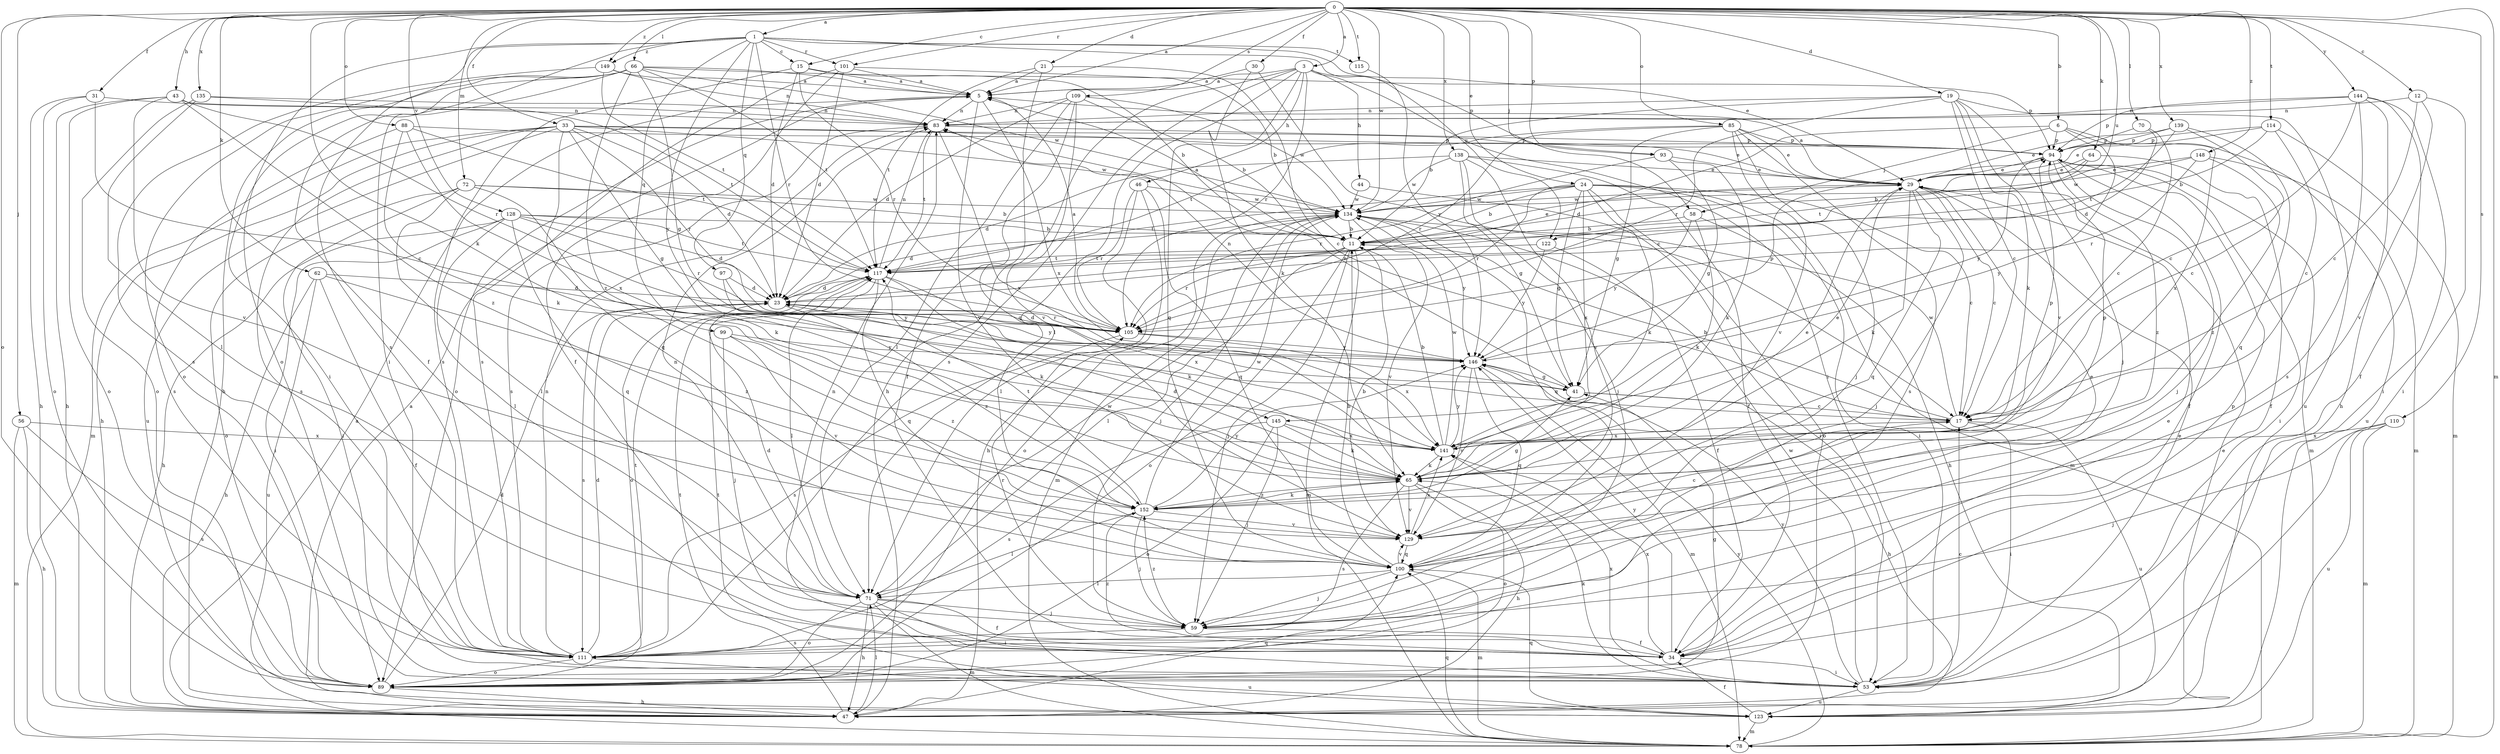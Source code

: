 strict digraph  {
0;
1;
3;
5;
6;
11;
12;
15;
17;
19;
21;
23;
24;
29;
30;
31;
33;
34;
41;
43;
44;
46;
47;
53;
56;
58;
59;
62;
64;
65;
66;
70;
71;
72;
78;
83;
85;
88;
89;
93;
94;
97;
99;
100;
101;
105;
109;
110;
111;
114;
115;
117;
122;
123;
128;
129;
134;
135;
138;
139;
141;
144;
145;
146;
148;
149;
152;
0 -> 1  [label=a];
0 -> 3  [label=a];
0 -> 5  [label=a];
0 -> 6  [label=b];
0 -> 12  [label=c];
0 -> 15  [label=c];
0 -> 19  [label=d];
0 -> 21  [label=d];
0 -> 24  [label=e];
0 -> 30  [label=f];
0 -> 31  [label=f];
0 -> 33  [label=f];
0 -> 43  [label=h];
0 -> 56  [label=j];
0 -> 58  [label=j];
0 -> 62  [label=k];
0 -> 64  [label=k];
0 -> 65  [label=k];
0 -> 66  [label=l];
0 -> 70  [label=l];
0 -> 72  [label=m];
0 -> 78  [label=m];
0 -> 85  [label=o];
0 -> 88  [label=o];
0 -> 89  [label=o];
0 -> 93  [label=p];
0 -> 101  [label=r];
0 -> 109  [label=s];
0 -> 110  [label=s];
0 -> 114  [label=t];
0 -> 115  [label=t];
0 -> 122  [label=u];
0 -> 128  [label=v];
0 -> 134  [label=w];
0 -> 135  [label=x];
0 -> 138  [label=x];
0 -> 139  [label=x];
0 -> 144  [label=y];
0 -> 148  [label=z];
0 -> 149  [label=z];
1 -> 15  [label=c];
1 -> 29  [label=e];
1 -> 53  [label=i];
1 -> 89  [label=o];
1 -> 97  [label=q];
1 -> 99  [label=q];
1 -> 101  [label=r];
1 -> 105  [label=r];
1 -> 111  [label=s];
1 -> 115  [label=t];
1 -> 122  [label=u];
1 -> 145  [label=y];
1 -> 149  [label=z];
3 -> 5  [label=a];
3 -> 44  [label=h];
3 -> 46  [label=h];
3 -> 47  [label=h];
3 -> 53  [label=i];
3 -> 71  [label=l];
3 -> 93  [label=p];
3 -> 100  [label=q];
3 -> 105  [label=r];
3 -> 111  [label=s];
5 -> 83  [label=n];
5 -> 89  [label=o];
5 -> 129  [label=v];
5 -> 141  [label=x];
6 -> 23  [label=d];
6 -> 58  [label=j];
6 -> 94  [label=p];
6 -> 123  [label=u];
6 -> 141  [label=x];
6 -> 145  [label=y];
11 -> 5  [label=a];
11 -> 29  [label=e];
11 -> 59  [label=j];
11 -> 71  [label=l];
11 -> 78  [label=m];
11 -> 89  [label=o];
11 -> 105  [label=r];
11 -> 117  [label=t];
12 -> 17  [label=c];
12 -> 53  [label=i];
12 -> 83  [label=n];
12 -> 129  [label=v];
15 -> 5  [label=a];
15 -> 11  [label=b];
15 -> 23  [label=d];
15 -> 105  [label=r];
15 -> 111  [label=s];
17 -> 11  [label=b];
17 -> 53  [label=i];
17 -> 123  [label=u];
17 -> 134  [label=w];
17 -> 141  [label=x];
19 -> 11  [label=b];
19 -> 17  [label=c];
19 -> 59  [label=j];
19 -> 65  [label=k];
19 -> 83  [label=n];
19 -> 105  [label=r];
19 -> 123  [label=u];
19 -> 129  [label=v];
21 -> 5  [label=a];
21 -> 17  [label=c];
21 -> 100  [label=q];
21 -> 117  [label=t];
23 -> 105  [label=r];
23 -> 111  [label=s];
23 -> 146  [label=y];
23 -> 152  [label=z];
24 -> 11  [label=b];
24 -> 17  [label=c];
24 -> 41  [label=g];
24 -> 53  [label=i];
24 -> 65  [label=k];
24 -> 78  [label=m];
24 -> 89  [label=o];
24 -> 105  [label=r];
24 -> 117  [label=t];
24 -> 134  [label=w];
24 -> 141  [label=x];
29 -> 5  [label=a];
29 -> 17  [label=c];
29 -> 59  [label=j];
29 -> 65  [label=k];
29 -> 100  [label=q];
29 -> 134  [label=w];
30 -> 5  [label=a];
30 -> 17  [label=c];
30 -> 65  [label=k];
31 -> 17  [label=c];
31 -> 47  [label=h];
31 -> 83  [label=n];
31 -> 89  [label=o];
33 -> 23  [label=d];
33 -> 29  [label=e];
33 -> 41  [label=g];
33 -> 47  [label=h];
33 -> 78  [label=m];
33 -> 94  [label=p];
33 -> 100  [label=q];
33 -> 105  [label=r];
33 -> 111  [label=s];
33 -> 123  [label=u];
33 -> 134  [label=w];
34 -> 29  [label=e];
34 -> 53  [label=i];
34 -> 83  [label=n];
34 -> 94  [label=p];
34 -> 141  [label=x];
34 -> 146  [label=y];
34 -> 152  [label=z];
41 -> 17  [label=c];
41 -> 47  [label=h];
41 -> 83  [label=n];
43 -> 47  [label=h];
43 -> 83  [label=n];
43 -> 89  [label=o];
43 -> 105  [label=r];
43 -> 129  [label=v];
43 -> 152  [label=z];
44 -> 53  [label=i];
44 -> 134  [label=w];
46 -> 47  [label=h];
46 -> 71  [label=l];
46 -> 100  [label=q];
46 -> 105  [label=r];
46 -> 134  [label=w];
47 -> 5  [label=a];
47 -> 71  [label=l];
47 -> 100  [label=q];
47 -> 117  [label=t];
53 -> 17  [label=c];
53 -> 29  [label=e];
53 -> 65  [label=k];
53 -> 123  [label=u];
53 -> 134  [label=w];
53 -> 141  [label=x];
53 -> 146  [label=y];
56 -> 47  [label=h];
56 -> 78  [label=m];
56 -> 111  [label=s];
56 -> 141  [label=x];
58 -> 11  [label=b];
58 -> 47  [label=h];
58 -> 65  [label=k];
58 -> 146  [label=y];
59 -> 34  [label=f];
59 -> 105  [label=r];
59 -> 111  [label=s];
59 -> 152  [label=z];
62 -> 23  [label=d];
62 -> 34  [label=f];
62 -> 47  [label=h];
62 -> 123  [label=u];
62 -> 152  [label=z];
64 -> 11  [label=b];
64 -> 29  [label=e];
64 -> 34  [label=f];
64 -> 117  [label=t];
65 -> 23  [label=d];
65 -> 29  [label=e];
65 -> 47  [label=h];
65 -> 89  [label=o];
65 -> 94  [label=p];
65 -> 111  [label=s];
65 -> 129  [label=v];
65 -> 152  [label=z];
66 -> 5  [label=a];
66 -> 34  [label=f];
66 -> 41  [label=g];
66 -> 47  [label=h];
66 -> 53  [label=i];
66 -> 89  [label=o];
66 -> 94  [label=p];
66 -> 117  [label=t];
66 -> 134  [label=w];
66 -> 152  [label=z];
70 -> 17  [label=c];
70 -> 23  [label=d];
70 -> 94  [label=p];
71 -> 23  [label=d];
71 -> 34  [label=f];
71 -> 47  [label=h];
71 -> 53  [label=i];
71 -> 59  [label=j];
71 -> 78  [label=m];
71 -> 83  [label=n];
71 -> 89  [label=o];
71 -> 134  [label=w];
72 -> 11  [label=b];
72 -> 53  [label=i];
72 -> 65  [label=k];
72 -> 71  [label=l];
72 -> 89  [label=o];
72 -> 134  [label=w];
78 -> 5  [label=a];
78 -> 100  [label=q];
78 -> 146  [label=y];
83 -> 94  [label=p];
83 -> 111  [label=s];
83 -> 117  [label=t];
83 -> 141  [label=x];
85 -> 29  [label=e];
85 -> 41  [label=g];
85 -> 59  [label=j];
85 -> 94  [label=p];
85 -> 105  [label=r];
85 -> 111  [label=s];
85 -> 117  [label=t];
85 -> 129  [label=v];
88 -> 65  [label=k];
88 -> 94  [label=p];
88 -> 111  [label=s];
88 -> 117  [label=t];
88 -> 141  [label=x];
89 -> 23  [label=d];
89 -> 41  [label=g];
89 -> 47  [label=h];
93 -> 29  [label=e];
93 -> 41  [label=g];
93 -> 65  [label=k];
93 -> 105  [label=r];
94 -> 29  [label=e];
94 -> 34  [label=f];
94 -> 53  [label=i];
94 -> 59  [label=j];
94 -> 78  [label=m];
94 -> 146  [label=y];
94 -> 152  [label=z];
97 -> 23  [label=d];
97 -> 65  [label=k];
97 -> 146  [label=y];
99 -> 59  [label=j];
99 -> 129  [label=v];
99 -> 146  [label=y];
99 -> 152  [label=z];
100 -> 11  [label=b];
100 -> 29  [label=e];
100 -> 59  [label=j];
100 -> 71  [label=l];
100 -> 78  [label=m];
100 -> 129  [label=v];
101 -> 5  [label=a];
101 -> 11  [label=b];
101 -> 23  [label=d];
101 -> 34  [label=f];
101 -> 111  [label=s];
105 -> 5  [label=a];
105 -> 23  [label=d];
105 -> 111  [label=s];
105 -> 141  [label=x];
105 -> 146  [label=y];
109 -> 11  [label=b];
109 -> 23  [label=d];
109 -> 34  [label=f];
109 -> 71  [label=l];
109 -> 83  [label=n];
109 -> 129  [label=v];
109 -> 134  [label=w];
110 -> 59  [label=j];
110 -> 78  [label=m];
110 -> 123  [label=u];
110 -> 141  [label=x];
111 -> 23  [label=d];
111 -> 83  [label=n];
111 -> 89  [label=o];
111 -> 117  [label=t];
111 -> 123  [label=u];
114 -> 11  [label=b];
114 -> 17  [label=c];
114 -> 29  [label=e];
114 -> 78  [label=m];
114 -> 94  [label=p];
115 -> 146  [label=y];
117 -> 23  [label=d];
117 -> 65  [label=k];
117 -> 71  [label=l];
117 -> 83  [label=n];
117 -> 89  [label=o];
117 -> 100  [label=q];
117 -> 141  [label=x];
122 -> 34  [label=f];
122 -> 117  [label=t];
122 -> 146  [label=y];
123 -> 29  [label=e];
123 -> 34  [label=f];
123 -> 78  [label=m];
123 -> 100  [label=q];
123 -> 117  [label=t];
128 -> 11  [label=b];
128 -> 23  [label=d];
128 -> 47  [label=h];
128 -> 53  [label=i];
128 -> 71  [label=l];
128 -> 100  [label=q];
128 -> 105  [label=r];
128 -> 117  [label=t];
129 -> 11  [label=b];
129 -> 17  [label=c];
129 -> 100  [label=q];
129 -> 141  [label=x];
134 -> 11  [label=b];
134 -> 23  [label=d];
134 -> 59  [label=j];
134 -> 78  [label=m];
134 -> 89  [label=o];
134 -> 100  [label=q];
134 -> 129  [label=v];
134 -> 146  [label=y];
135 -> 71  [label=l];
135 -> 83  [label=n];
135 -> 89  [label=o];
135 -> 117  [label=t];
138 -> 23  [label=d];
138 -> 29  [label=e];
138 -> 34  [label=f];
138 -> 41  [label=g];
138 -> 59  [label=j];
138 -> 129  [label=v];
138 -> 134  [label=w];
139 -> 17  [label=c];
139 -> 29  [label=e];
139 -> 94  [label=p];
139 -> 100  [label=q];
139 -> 117  [label=t];
141 -> 11  [label=b];
141 -> 29  [label=e];
141 -> 65  [label=k];
141 -> 94  [label=p];
141 -> 134  [label=w];
141 -> 146  [label=y];
144 -> 17  [label=c];
144 -> 34  [label=f];
144 -> 47  [label=h];
144 -> 53  [label=i];
144 -> 83  [label=n];
144 -> 94  [label=p];
144 -> 111  [label=s];
145 -> 59  [label=j];
145 -> 65  [label=k];
145 -> 89  [label=o];
145 -> 111  [label=s];
145 -> 141  [label=x];
146 -> 41  [label=g];
146 -> 78  [label=m];
146 -> 83  [label=n];
146 -> 94  [label=p];
146 -> 100  [label=q];
146 -> 129  [label=v];
148 -> 29  [label=e];
148 -> 78  [label=m];
148 -> 105  [label=r];
148 -> 134  [label=w];
148 -> 152  [label=z];
149 -> 5  [label=a];
149 -> 83  [label=n];
149 -> 111  [label=s];
149 -> 117  [label=t];
152 -> 41  [label=g];
152 -> 59  [label=j];
152 -> 65  [label=k];
152 -> 71  [label=l];
152 -> 117  [label=t];
152 -> 129  [label=v];
152 -> 134  [label=w];
152 -> 146  [label=y];
}
